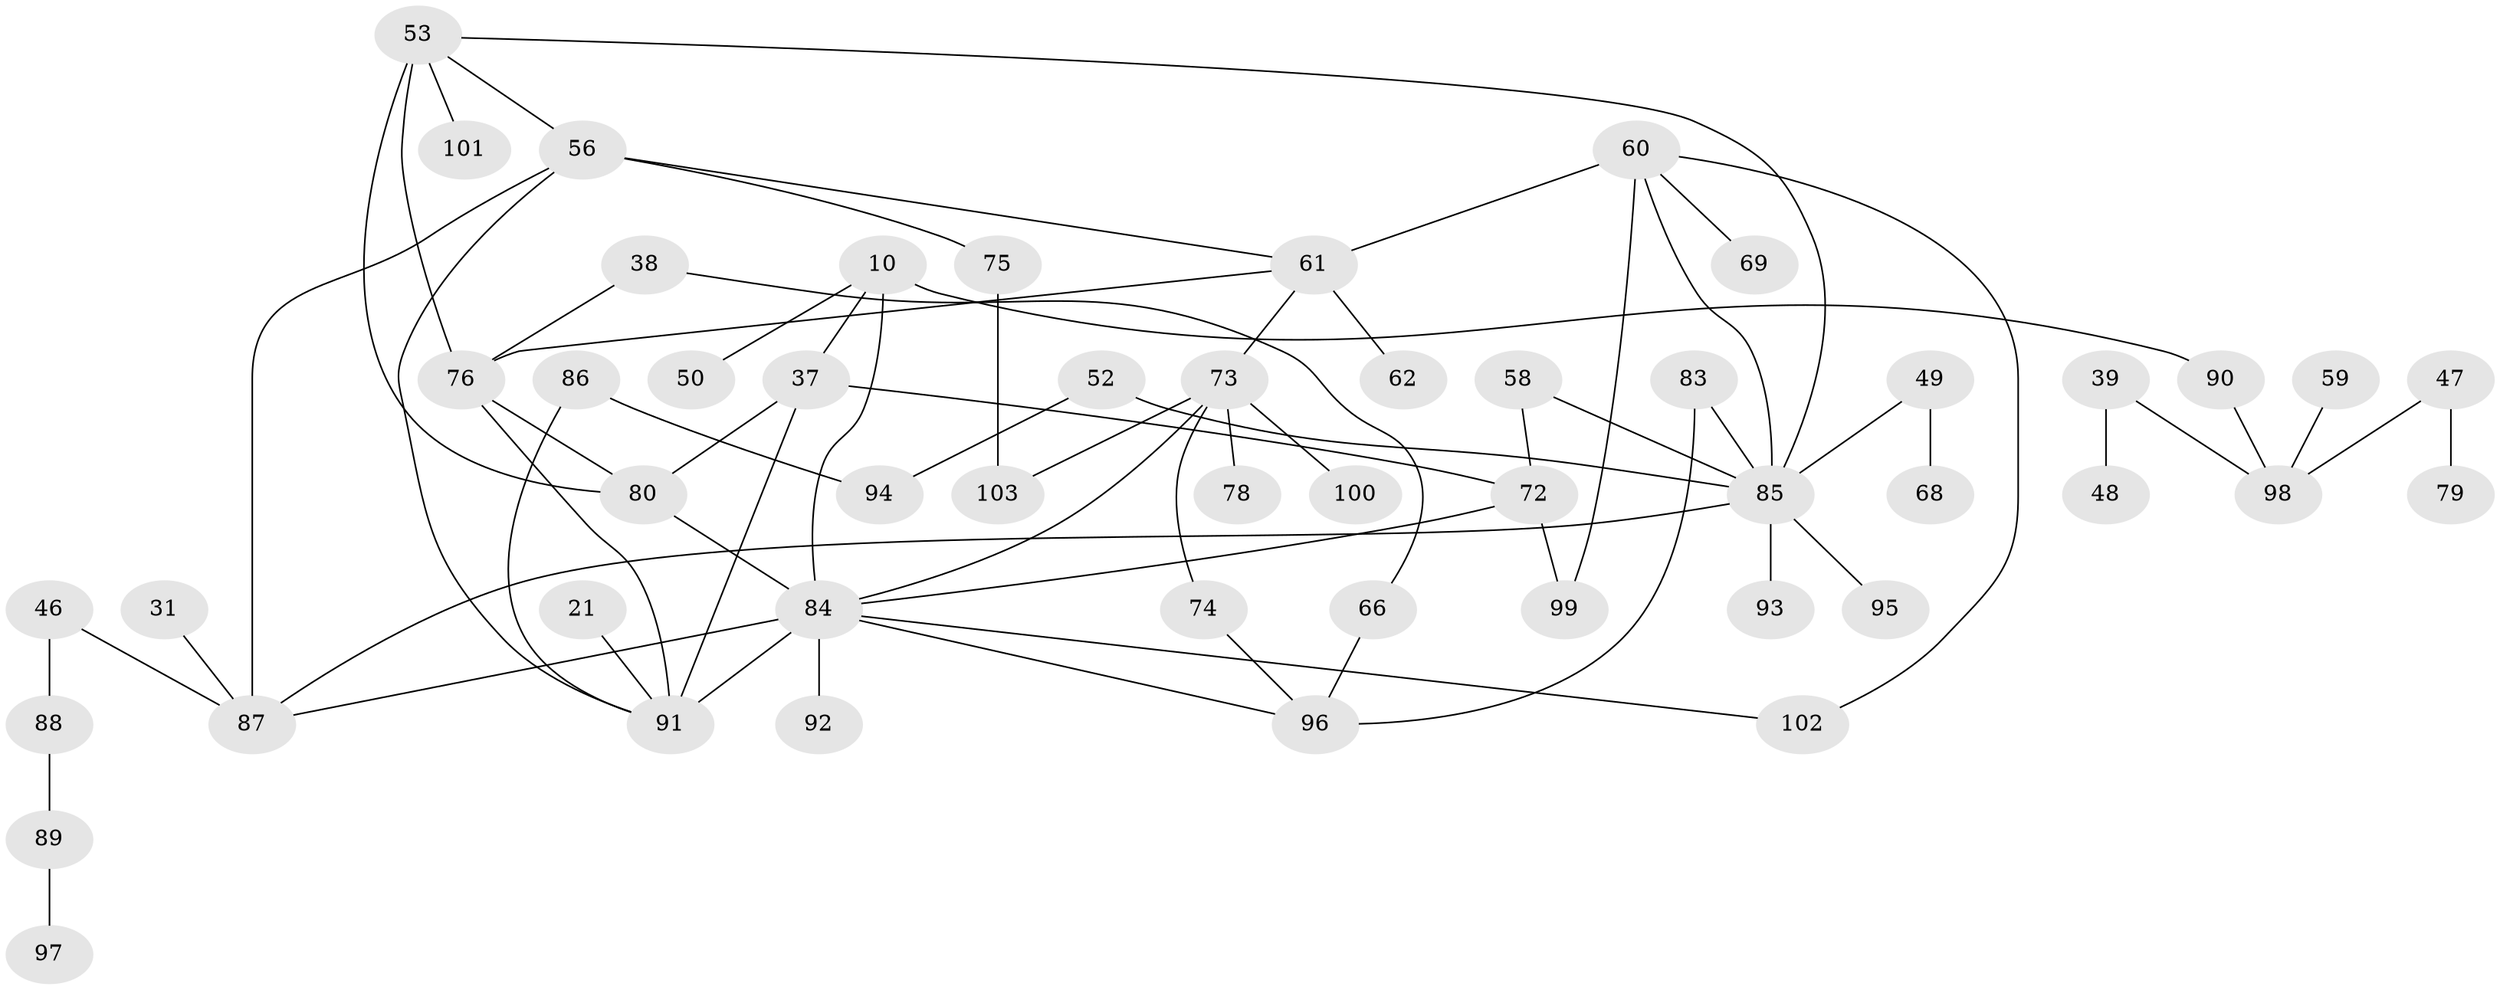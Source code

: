 // original degree distribution, {5: 0.08737864077669903, 4: 0.05825242718446602, 3: 0.21359223300970873, 2: 0.3883495145631068, 1: 0.23300970873786409, 7: 0.009708737864077669, 6: 0.009708737864077669}
// Generated by graph-tools (version 1.1) at 2025/41/03/09/25 04:41:16]
// undirected, 51 vertices, 69 edges
graph export_dot {
graph [start="1"]
  node [color=gray90,style=filled];
  10;
  21 [super="+14"];
  31;
  37 [super="+16"];
  38;
  39;
  46;
  47;
  48;
  49;
  50;
  52;
  53;
  56 [super="+51"];
  58;
  59;
  60 [super="+34"];
  61 [super="+29"];
  62;
  66;
  68;
  69;
  72 [super="+6"];
  73 [super="+65"];
  74 [super="+45"];
  75;
  76 [super="+15+71"];
  78;
  79;
  80 [super="+77"];
  83;
  84 [super="+20+82"];
  85 [super="+54+81"];
  86;
  87 [super="+42"];
  88;
  89;
  90 [super="+24"];
  91 [super="+26+32+2"];
  92 [super="+25"];
  93;
  94;
  95;
  96 [super="+57"];
  97;
  98 [super="+35"];
  99 [super="+55"];
  100;
  101;
  102;
  103;
  10 -- 50;
  10 -- 37;
  10 -- 84 [weight=2];
  10 -- 90;
  21 -- 91;
  31 -- 87;
  37 -- 72;
  37 -- 80;
  37 -- 91;
  38 -- 66;
  38 -- 76;
  39 -- 48;
  39 -- 98;
  46 -- 88;
  46 -- 87;
  47 -- 79;
  47 -- 98;
  49 -- 68;
  49 -- 85;
  52 -- 94;
  52 -- 85;
  53 -- 101;
  53 -- 76;
  53 -- 80 [weight=2];
  53 -- 56;
  53 -- 85;
  56 -- 87;
  56 -- 91;
  56 -- 75;
  56 -- 61;
  58 -- 72;
  58 -- 85;
  59 -- 98;
  60 -- 61 [weight=2];
  60 -- 102;
  60 -- 69;
  60 -- 99;
  60 -- 85;
  61 -- 76;
  61 -- 62;
  61 -- 73;
  66 -- 96;
  72 -- 84 [weight=2];
  72 -- 99;
  73 -- 103;
  73 -- 100;
  73 -- 84;
  73 -- 74;
  73 -- 78;
  74 -- 96;
  75 -- 103;
  76 -- 91;
  76 -- 80;
  80 -- 84;
  83 -- 96;
  83 -- 85;
  84 -- 102;
  84 -- 91 [weight=2];
  84 -- 87;
  84 -- 96;
  84 -- 92;
  85 -- 93;
  85 -- 95;
  85 -- 87;
  86 -- 94;
  86 -- 91;
  88 -- 89;
  89 -- 97;
  90 -- 98;
}

